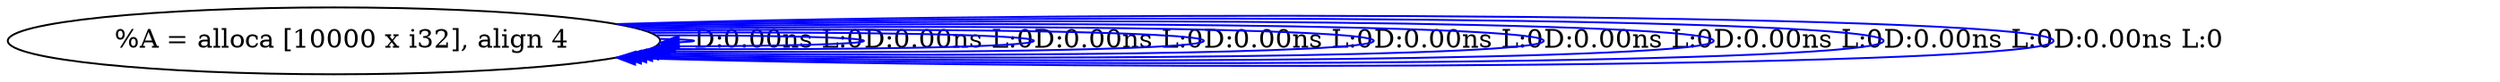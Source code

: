 digraph {
Node0x3197d50[label="  %A = alloca [10000 x i32], align 4"];
Node0x3197d50 -> Node0x3197d50[label="D:0.00ns L:0",color=blue];
Node0x3197d50 -> Node0x3197d50[label="D:0.00ns L:0",color=blue];
Node0x3197d50 -> Node0x3197d50[label="D:0.00ns L:0",color=blue];
Node0x3197d50 -> Node0x3197d50[label="D:0.00ns L:0",color=blue];
Node0x3197d50 -> Node0x3197d50[label="D:0.00ns L:0",color=blue];
Node0x3197d50 -> Node0x3197d50[label="D:0.00ns L:0",color=blue];
Node0x3197d50 -> Node0x3197d50[label="D:0.00ns L:0",color=blue];
Node0x3197d50 -> Node0x3197d50[label="D:0.00ns L:0",color=blue];
Node0x3197d50 -> Node0x3197d50[label="D:0.00ns L:0",color=blue];
}
